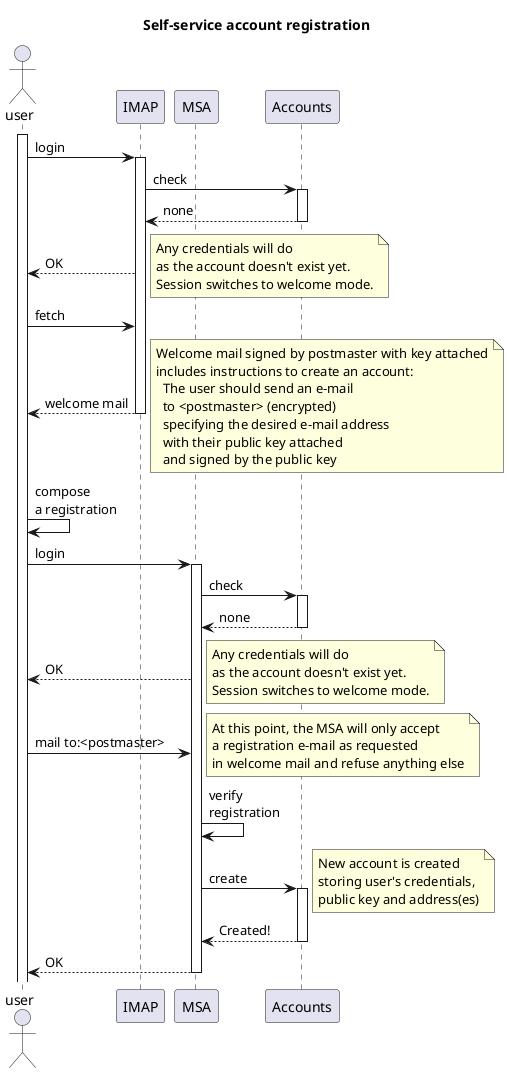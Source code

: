 @startuml

title Self-service account registration

actor user
participant IMAP
participant MSA
participant Accounts

activate user

user -> IMAP++: login
IMAP -> Accounts++: check
return none
IMAP --> user: OK
note right
   Any credentials will do
   as the account doesn't exist yet.
   Session switches to welcome mode.
end note

user -> IMAP: fetch 
return welcome mail

note right
   Welcome mail signed by postmaster with key attached
   includes instructions to create an account:
     The user should send an e-mail 
     to <postmaster> (encrypted)
     specifying the desired e-mail address
     with their public key attached
     and signed by the public key
end note


user -> user: compose\na registration

user -> MSA++: login
MSA -> Accounts++: check
return none
MSA --> user: OK
note right
   Any credentials will do
   as the account doesn't exist yet.
   Session switches to welcome mode.
end note

user -> MSA: mail to:<postmaster>
note right
   At this point, the MSA will only accept
   a registration e-mail as requested
   in welcome mail and refuse anything else
end note
MSA -> MSA: verify\nregistration
MSA -> Accounts++: create
note right
    New account is created
    storing user's credentials,
    public key and address(es)
end note
return Created!
return OK

@enduml